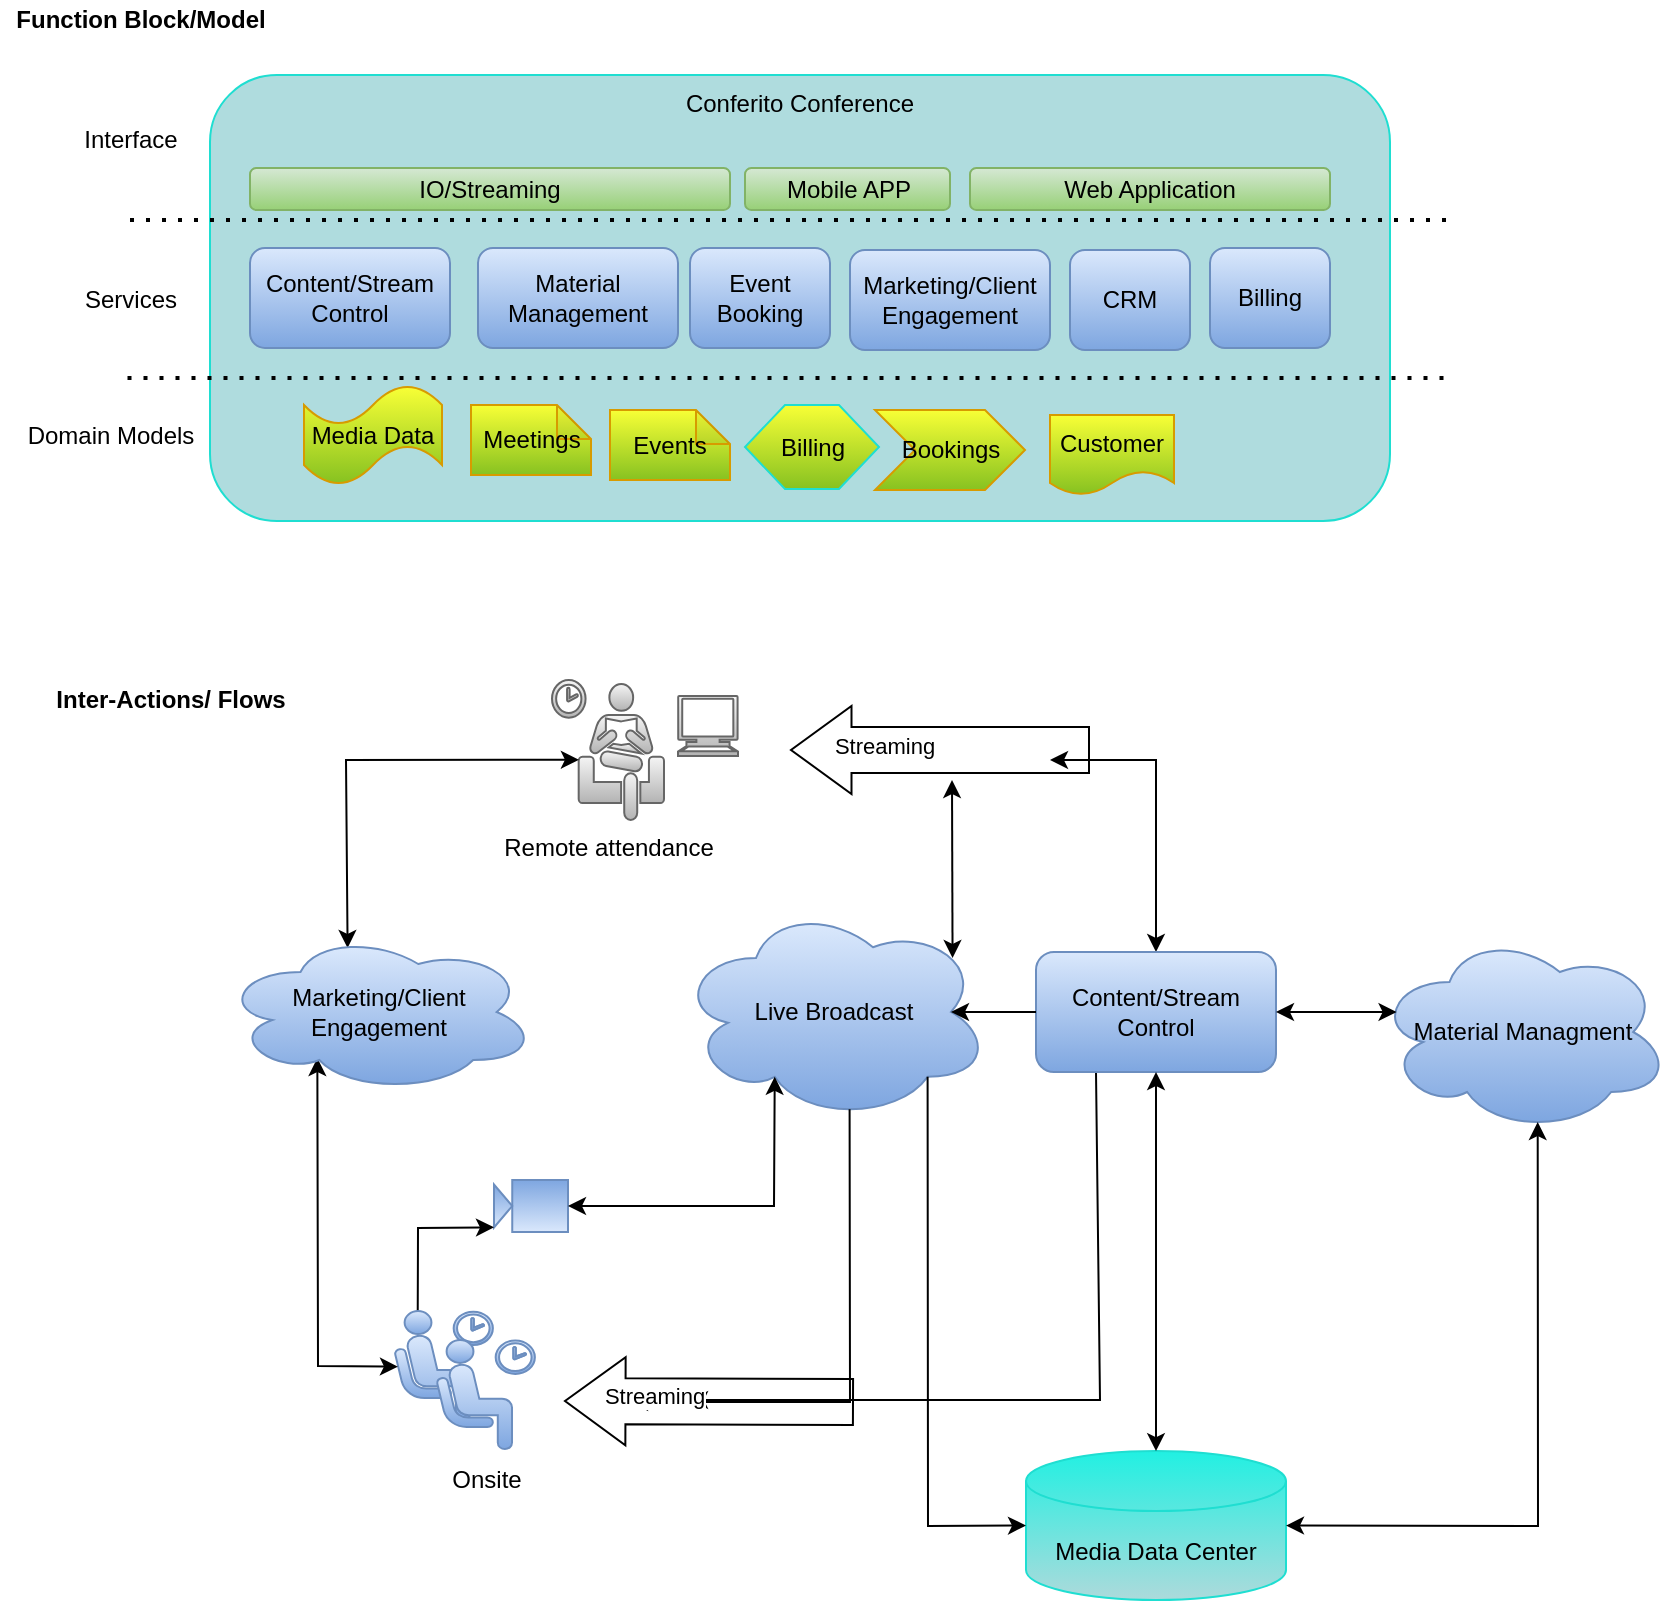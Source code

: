 <mxfile version="16.4.5" type="github">
  <diagram name="Page-1" id="3e8102d1-ef87-2e61-34e1-82d9a586fe2e">
    <mxGraphModel dx="2092" dy="660" grid="1" gridSize="10" guides="1" tooltips="1" connect="1" arrows="1" fold="1" page="1" pageScale="1" pageWidth="1169" pageHeight="827" background="none" math="0" shadow="0">
      <root>
        <mxCell id="0" />
        <mxCell id="1" parent="0" />
        <mxCell id="70666756c84bb93c-9" value="Digital&lt;div&gt;Development&lt;/div&gt;" style="shadow=0;dashed=0;html=1;strokeColor=none;fillColor=#ffffff;labelPosition=center;verticalLabelPosition=bottom;verticalAlign=top;shape=mxgraph.office.servers.on_premises_server;rounded=0;comic=0;fontFamily=Verdana;fontSize=14;fontColor=#FFFFFF;" parent="1" vertex="1">
          <mxGeometry x="-594" y="126" width="44" height="58" as="geometry" />
        </mxCell>
        <mxCell id="NWi8stcRYAT5q37b9TVu-14" value="Conferito Conference" style="rounded=1;whiteSpace=wrap;html=1;labelBackgroundColor=none;strokeColor=#1FDED1;fillColor=#AFDCDE;verticalAlign=top;" vertex="1" parent="1">
          <mxGeometry x="-1060" y="47.5" width="590" height="223" as="geometry" />
        </mxCell>
        <mxCell id="NWi8stcRYAT5q37b9TVu-5" value="Content/Stream Control" style="rounded=1;whiteSpace=wrap;html=1;labelBackgroundColor=none;fillColor=#dae8fc;gradientColor=#7ea6e0;strokeColor=#6c8ebf;" vertex="1" parent="1">
          <mxGeometry x="-1040" y="134" width="100" height="50" as="geometry" />
        </mxCell>
        <mxCell id="NWi8stcRYAT5q37b9TVu-15" value="Event Booking" style="rounded=1;whiteSpace=wrap;html=1;labelBackgroundColor=none;fillColor=#dae8fc;gradientColor=#7ea6e0;strokeColor=#6c8ebf;" vertex="1" parent="1">
          <mxGeometry x="-820" y="134" width="70" height="50" as="geometry" />
        </mxCell>
        <mxCell id="NWi8stcRYAT5q37b9TVu-16" value="Material Management" style="rounded=1;whiteSpace=wrap;html=1;labelBackgroundColor=none;fillColor=#dae8fc;gradientColor=#7ea6e0;strokeColor=#6c8ebf;" vertex="1" parent="1">
          <mxGeometry x="-926" y="134" width="100" height="50" as="geometry" />
        </mxCell>
        <mxCell id="NWi8stcRYAT5q37b9TVu-17" value="Marketing/Client Engagement" style="rounded=1;whiteSpace=wrap;html=1;labelBackgroundColor=none;fillColor=#dae8fc;gradientColor=#7ea6e0;strokeColor=#6c8ebf;" vertex="1" parent="1">
          <mxGeometry x="-740" y="135" width="100" height="50" as="geometry" />
        </mxCell>
        <mxCell id="NWi8stcRYAT5q37b9TVu-20" value="Remote attendance" style="shape=mxgraph.signs.people.waiting_room_2;html=1;pointerEvents=1;fillColor=#f5f5f5;strokeColor=#666666;verticalLabelPosition=bottom;verticalAlign=top;align=center;sketch=0;labelBackgroundColor=none;gradientColor=#b3b3b3;" vertex="1" parent="1">
          <mxGeometry x="-889" y="350" width="56" height="70" as="geometry" />
        </mxCell>
        <mxCell id="NWi8stcRYAT5q37b9TVu-26" value="" style="shape=mxgraph.signs.tech.video_camera;html=1;pointerEvents=1;fillColor=#dae8fc;strokeColor=#6c8ebf;verticalLabelPosition=bottom;verticalAlign=top;align=center;sketch=0;labelBackgroundColor=none;gradientColor=#7ea6e0;rotation=-180;" vertex="1" parent="1">
          <mxGeometry x="-918" y="600" width="37" height="26" as="geometry" />
        </mxCell>
        <mxCell id="NWi8stcRYAT5q37b9TVu-27" value="Live Broadcast" style="ellipse;shape=cloud;whiteSpace=wrap;html=1;labelBackgroundColor=none;strokeColor=#6c8ebf;fillColor=#dae8fc;gradientColor=#7ea6e0;" vertex="1" parent="1">
          <mxGeometry x="-826" y="462" width="156" height="108" as="geometry" />
        </mxCell>
        <mxCell id="NWi8stcRYAT5q37b9TVu-30" value="" style="endArrow=classic;startArrow=classic;html=1;rounded=0;exitX=0.88;exitY=0.25;exitDx=0;exitDy=0;exitPerimeter=0;" edge="1" parent="1" source="NWi8stcRYAT5q37b9TVu-27">
          <mxGeometry width="50" height="50" relative="1" as="geometry">
            <mxPoint x="-620" y="600" as="sourcePoint" />
            <mxPoint x="-689" y="400" as="targetPoint" />
          </mxGeometry>
        </mxCell>
        <mxCell id="NWi8stcRYAT5q37b9TVu-34" value="" style="endArrow=classic;html=1;rounded=0;exitX=0.24;exitY=0;exitDx=0;exitDy=0;exitPerimeter=0;entryX=1;entryY=0.09;entryDx=0;entryDy=0;entryPerimeter=0;" edge="1" parent="1" source="NWi8stcRYAT5q37b9TVu-21" target="NWi8stcRYAT5q37b9TVu-26">
          <mxGeometry width="50" height="50" relative="1" as="geometry">
            <mxPoint x="-1098" y="580" as="sourcePoint" />
            <mxPoint x="-946" y="620" as="targetPoint" />
            <Array as="points">
              <mxPoint x="-956" y="624" />
            </Array>
          </mxGeometry>
        </mxCell>
        <mxCell id="NWi8stcRYAT5q37b9TVu-35" value="" style="group" vertex="1" connectable="0" parent="1">
          <mxGeometry x="-968" y="665.56" width="70.45" height="70" as="geometry" />
        </mxCell>
        <mxCell id="NWi8stcRYAT5q37b9TVu-23" value="" style="group" vertex="1" connectable="0" parent="NWi8stcRYAT5q37b9TVu-35">
          <mxGeometry width="70" height="70" as="geometry" />
        </mxCell>
        <mxCell id="NWi8stcRYAT5q37b9TVu-21" value="" style="shape=mxgraph.signs.people.waiting_room_1;html=1;pointerEvents=1;fillColor=#dae8fc;strokeColor=#6c8ebf;verticalLabelPosition=bottom;verticalAlign=top;align=center;sketch=0;labelBackgroundColor=none;gradientColor=#7ea6e0;" vertex="1" parent="NWi8stcRYAT5q37b9TVu-23">
          <mxGeometry width="49.45" height="55.556" as="geometry" />
        </mxCell>
        <mxCell id="NWi8stcRYAT5q37b9TVu-22" value="Onsite" style="shape=mxgraph.signs.people.waiting_room_1;html=1;pointerEvents=1;fillColor=#dae8fc;strokeColor=#6c8ebf;verticalLabelPosition=bottom;verticalAlign=top;align=center;sketch=0;labelBackgroundColor=none;gradientColor=#7ea6e0;" vertex="1" parent="NWi8stcRYAT5q37b9TVu-35">
          <mxGeometry x="21.0" y="14.444" width="49.45" height="55.556" as="geometry" />
        </mxCell>
        <mxCell id="NWi8stcRYAT5q37b9TVu-37" value="" style="endArrow=classic;html=1;rounded=0;exitX=0.55;exitY=0.95;exitDx=0;exitDy=0;exitPerimeter=0;" edge="1" parent="1" source="NWi8stcRYAT5q37b9TVu-27">
          <mxGeometry width="50" height="50" relative="1" as="geometry">
            <mxPoint x="-810" y="730" as="sourcePoint" />
            <mxPoint x="-850" y="711" as="targetPoint" />
            <Array as="points">
              <mxPoint x="-740" y="711" />
            </Array>
          </mxGeometry>
        </mxCell>
        <mxCell id="NWi8stcRYAT5q37b9TVu-39" value="&lt;span&gt;Material Managment&lt;/span&gt;" style="ellipse;shape=cloud;whiteSpace=wrap;html=1;labelBackgroundColor=none;strokeColor=#6c8ebf;fillColor=#dae8fc;gradientColor=#7ea6e0;" vertex="1" parent="1">
          <mxGeometry x="-477" y="476" width="147" height="100" as="geometry" />
        </mxCell>
        <mxCell id="NWi8stcRYAT5q37b9TVu-41" value="" style="endArrow=classic;html=1;rounded=0;exitX=0.25;exitY=1;exitDx=0;exitDy=0;" edge="1" parent="1" source="NWi8stcRYAT5q37b9TVu-56">
          <mxGeometry width="50" height="50" relative="1" as="geometry">
            <mxPoint x="-577" y="610" as="sourcePoint" />
            <mxPoint x="-820" y="710" as="targetPoint" />
            <Array as="points">
              <mxPoint x="-615" y="710" />
            </Array>
          </mxGeometry>
        </mxCell>
        <mxCell id="NWi8stcRYAT5q37b9TVu-43" value="" style="endArrow=classic;startArrow=classic;html=1;rounded=0;entryX=0.24;entryY=0.57;entryDx=0;entryDy=0;entryPerimeter=0;exitX=0.4;exitY=0.1;exitDx=0;exitDy=0;exitPerimeter=0;startFill=1;" edge="1" parent="1" source="NWi8stcRYAT5q37b9TVu-42" target="NWi8stcRYAT5q37b9TVu-20">
          <mxGeometry width="50" height="50" relative="1" as="geometry">
            <mxPoint x="-992" y="440" as="sourcePoint" />
            <mxPoint x="-838" y="450" as="targetPoint" />
            <Array as="points">
              <mxPoint x="-992" y="390" />
            </Array>
          </mxGeometry>
        </mxCell>
        <mxCell id="NWi8stcRYAT5q37b9TVu-44" value="" style="endArrow=classic;startArrow=classic;html=1;rounded=0;entryX=0.31;entryY=0.8;entryDx=0;entryDy=0;entryPerimeter=0;exitX=0.04;exitY=0.5;exitDx=0;exitDy=0;exitPerimeter=0;" edge="1" parent="1" source="NWi8stcRYAT5q37b9TVu-21">
          <mxGeometry width="50" height="50" relative="1" as="geometry">
            <mxPoint x="-1108" y="570" as="sourcePoint" />
            <mxPoint x="-1006.33" y="539" as="targetPoint" />
            <Array as="points">
              <mxPoint x="-1006" y="693" />
            </Array>
          </mxGeometry>
        </mxCell>
        <mxCell id="NWi8stcRYAT5q37b9TVu-46" value="" style="shape=flexArrow;endArrow=classic;html=1;rounded=0;width=23;endSize=9.75;" edge="1" parent="1">
          <mxGeometry width="50" height="50" relative="1" as="geometry">
            <mxPoint x="-620" y="385" as="sourcePoint" />
            <mxPoint x="-770" y="385" as="targetPoint" />
          </mxGeometry>
        </mxCell>
        <mxCell id="NWi8stcRYAT5q37b9TVu-52" value="Streaming" style="edgeLabel;html=1;align=center;verticalAlign=middle;resizable=0;points=[];" vertex="1" connectable="0" parent="NWi8stcRYAT5q37b9TVu-46">
          <mxGeometry x="0.373" y="-2" relative="1" as="geometry">
            <mxPoint as="offset" />
          </mxGeometry>
        </mxCell>
        <mxCell id="NWi8stcRYAT5q37b9TVu-47" value="" style="endArrow=classic;startArrow=classic;html=1;rounded=0;exitX=0.5;exitY=0;exitDx=0;exitDy=0;" edge="1" parent="1" source="NWi8stcRYAT5q37b9TVu-56">
          <mxGeometry width="50" height="50" relative="1" as="geometry">
            <mxPoint x="-580" y="500" as="sourcePoint" />
            <mxPoint x="-640" y="390" as="targetPoint" />
            <Array as="points">
              <mxPoint x="-587" y="390" />
            </Array>
          </mxGeometry>
        </mxCell>
        <mxCell id="NWi8stcRYAT5q37b9TVu-48" value="" style="shape=mxgraph.signs.tech.computer;html=1;pointerEvents=1;fillColor=#f5f5f5;strokeColor=#666666;verticalLabelPosition=bottom;verticalAlign=top;align=center;sketch=0;labelBackgroundColor=none;gradientColor=#b3b3b3;" vertex="1" parent="1">
          <mxGeometry x="-826" y="358" width="30" height="30" as="geometry" />
        </mxCell>
        <mxCell id="NWi8stcRYAT5q37b9TVu-50" value="" style="shape=flexArrow;endArrow=classic;html=1;rounded=0;width=23;endSize=9.75;" edge="1" parent="1">
          <mxGeometry width="50" height="50" relative="1" as="geometry">
            <mxPoint x="-738" y="711" as="sourcePoint" />
            <mxPoint x="-883" y="710.5" as="targetPoint" />
          </mxGeometry>
        </mxCell>
        <mxCell id="NWi8stcRYAT5q37b9TVu-51" value="Streaming" style="edgeLabel;html=1;align=center;verticalAlign=middle;resizable=0;points=[];" vertex="1" connectable="0" parent="NWi8stcRYAT5q37b9TVu-50">
          <mxGeometry x="0.144" y="12" relative="1" as="geometry">
            <mxPoint x="-17" y="-15" as="offset" />
          </mxGeometry>
        </mxCell>
        <mxCell id="NWi8stcRYAT5q37b9TVu-56" value="&lt;span&gt;Content/Stream Control&lt;/span&gt;" style="rounded=1;whiteSpace=wrap;html=1;labelBackgroundColor=none;strokeColor=#6c8ebf;fillColor=#dae8fc;gradientColor=#7ea6e0;" vertex="1" parent="1">
          <mxGeometry x="-647" y="486" width="120" height="60" as="geometry" />
        </mxCell>
        <mxCell id="NWi8stcRYAT5q37b9TVu-57" value="" style="endArrow=classic;html=1;rounded=0;entryX=0.875;entryY=0.5;entryDx=0;entryDy=0;entryPerimeter=0;exitX=0;exitY=0.5;exitDx=0;exitDy=0;" edge="1" parent="1" source="NWi8stcRYAT5q37b9TVu-56" target="NWi8stcRYAT5q37b9TVu-27">
          <mxGeometry width="50" height="50" relative="1" as="geometry">
            <mxPoint x="-657" y="530" as="sourcePoint" />
            <mxPoint x="-607" y="480" as="targetPoint" />
          </mxGeometry>
        </mxCell>
        <mxCell id="NWi8stcRYAT5q37b9TVu-58" value="" style="endArrow=classic;startArrow=classic;html=1;rounded=0;entryX=0.07;entryY=0.4;entryDx=0;entryDy=0;entryPerimeter=0;exitX=1;exitY=0.5;exitDx=0;exitDy=0;" edge="1" parent="1" source="NWi8stcRYAT5q37b9TVu-56" target="NWi8stcRYAT5q37b9TVu-39">
          <mxGeometry width="50" height="50" relative="1" as="geometry">
            <mxPoint x="-517" y="630" as="sourcePoint" />
            <mxPoint x="-467" y="580" as="targetPoint" />
          </mxGeometry>
        </mxCell>
        <mxCell id="NWi8stcRYAT5q37b9TVu-59" value="Media Data Center" style="shape=cylinder3;whiteSpace=wrap;html=1;boundedLbl=1;backgroundOutline=1;size=15;labelBackgroundColor=none;strokeColor=#1FDED1;fillColor=#21F0E2;gradientColor=#ADDADB;" vertex="1" parent="1">
          <mxGeometry x="-652" y="735.56" width="130" height="74.44" as="geometry" />
        </mxCell>
        <mxCell id="NWi8stcRYAT5q37b9TVu-61" value="" style="endArrow=classic;startArrow=classic;html=1;rounded=0;entryX=0.55;entryY=0.95;entryDx=0;entryDy=0;entryPerimeter=0;exitX=1;exitY=0.5;exitDx=0;exitDy=0;exitPerimeter=0;" edge="1" parent="1" source="NWi8stcRYAT5q37b9TVu-59" target="NWi8stcRYAT5q37b9TVu-39">
          <mxGeometry width="50" height="50" relative="1" as="geometry">
            <mxPoint x="-797" y="610" as="sourcePoint" />
            <mxPoint x="-747" y="560" as="targetPoint" />
            <Array as="points">
              <mxPoint x="-396" y="773" />
            </Array>
          </mxGeometry>
        </mxCell>
        <mxCell id="NWi8stcRYAT5q37b9TVu-62" value="" style="endArrow=classic;startArrow=classic;html=1;rounded=0;entryX=0.5;entryY=1;entryDx=0;entryDy=0;" edge="1" parent="1" source="NWi8stcRYAT5q37b9TVu-59" target="NWi8stcRYAT5q37b9TVu-56">
          <mxGeometry width="50" height="50" relative="1" as="geometry">
            <mxPoint x="-537" y="700" as="sourcePoint" />
            <mxPoint x="-487" y="650" as="targetPoint" />
          </mxGeometry>
        </mxCell>
        <mxCell id="NWi8stcRYAT5q37b9TVu-63" value="" style="endArrow=classic;html=1;rounded=0;exitX=0.8;exitY=0.8;exitDx=0;exitDy=0;exitPerimeter=0;entryX=0;entryY=0.5;entryDx=0;entryDy=0;entryPerimeter=0;" edge="1" parent="1" source="NWi8stcRYAT5q37b9TVu-27" target="NWi8stcRYAT5q37b9TVu-59">
          <mxGeometry width="50" height="50" relative="1" as="geometry">
            <mxPoint x="-697" y="700" as="sourcePoint" />
            <mxPoint x="-647" y="650" as="targetPoint" />
            <Array as="points">
              <mxPoint x="-701" y="773" />
            </Array>
          </mxGeometry>
        </mxCell>
        <mxCell id="NWi8stcRYAT5q37b9TVu-64" value="" style="endArrow=classic;startArrow=classic;html=1;rounded=0;exitX=0;exitY=0.5;exitDx=0;exitDy=0;exitPerimeter=0;entryX=0.31;entryY=0.8;entryDx=0;entryDy=0;entryPerimeter=0;" edge="1" parent="1" source="NWi8stcRYAT5q37b9TVu-26" target="NWi8stcRYAT5q37b9TVu-27">
          <mxGeometry width="50" height="50" relative="1" as="geometry">
            <mxPoint x="-845" y="650" as="sourcePoint" />
            <mxPoint x="-795" y="600" as="targetPoint" />
            <Array as="points">
              <mxPoint x="-778" y="613" />
            </Array>
          </mxGeometry>
        </mxCell>
        <mxCell id="NWi8stcRYAT5q37b9TVu-65" value="CRM" style="rounded=1;whiteSpace=wrap;html=1;labelBackgroundColor=none;fillColor=#dae8fc;gradientColor=#7ea6e0;strokeColor=#6c8ebf;" vertex="1" parent="1">
          <mxGeometry x="-630" y="135" width="60" height="50" as="geometry" />
        </mxCell>
        <mxCell id="NWi8stcRYAT5q37b9TVu-66" value="Customer" style="shape=document;whiteSpace=wrap;html=1;boundedLbl=1;labelBackgroundColor=none;strokeColor=#d79b00;fillColor=#F8FF36;gradientColor=#87C221;" vertex="1" parent="1">
          <mxGeometry x="-640" y="217.5" width="62" height="40" as="geometry" />
        </mxCell>
        <mxCell id="NWi8stcRYAT5q37b9TVu-67" value="Media Data" style="shape=tape;whiteSpace=wrap;html=1;labelBackgroundColor=none;strokeColor=#d79b00;fillColor=#F8FF36;gradientColor=#87C221;" vertex="1" parent="1">
          <mxGeometry x="-1013" y="202.5" width="69" height="50" as="geometry" />
        </mxCell>
        <mxCell id="NWi8stcRYAT5q37b9TVu-68" value="Events" style="shape=note;whiteSpace=wrap;html=1;backgroundOutline=1;darkOpacity=0.05;labelBackgroundColor=none;strokeColor=#d79b00;fillColor=#F8FF36;gradientColor=#87C221;size=17;" vertex="1" parent="1">
          <mxGeometry x="-860" y="215" width="60" height="35" as="geometry" />
        </mxCell>
        <mxCell id="NWi8stcRYAT5q37b9TVu-69" value="Meetings" style="shape=note;whiteSpace=wrap;html=1;backgroundOutline=1;darkOpacity=0.05;labelBackgroundColor=none;strokeColor=#d79b00;fillColor=#F8FF36;gradientColor=#87C221;size=17;" vertex="1" parent="1">
          <mxGeometry x="-929.5" y="212.5" width="60" height="35" as="geometry" />
        </mxCell>
        <mxCell id="NWi8stcRYAT5q37b9TVu-70" value="Bookings" style="shape=step;perimeter=stepPerimeter;whiteSpace=wrap;html=1;fixedSize=1;labelBackgroundColor=none;strokeColor=#d79b00;fillColor=#F8FF36;gradientColor=#87C221;" vertex="1" parent="1">
          <mxGeometry x="-727.5" y="215" width="75" height="40" as="geometry" />
        </mxCell>
        <mxCell id="NWi8stcRYAT5q37b9TVu-71" value="IO/Streaming" style="rounded=1;whiteSpace=wrap;html=1;labelBackgroundColor=none;fillColor=#d5e8d4;gradientColor=#97d077;strokeColor=#82b366;" vertex="1" parent="1">
          <mxGeometry x="-1040" y="94" width="240" height="21" as="geometry" />
        </mxCell>
        <mxCell id="NWi8stcRYAT5q37b9TVu-72" value="Mobile APP" style="rounded=1;whiteSpace=wrap;html=1;labelBackgroundColor=none;fillColor=#d5e8d4;gradientColor=#97d077;strokeColor=#82b366;" vertex="1" parent="1">
          <mxGeometry x="-792.5" y="94" width="102.5" height="21" as="geometry" />
        </mxCell>
        <mxCell id="NWi8stcRYAT5q37b9TVu-73" value="Web Application" style="rounded=1;whiteSpace=wrap;html=1;labelBackgroundColor=none;fillColor=#d5e8d4;gradientColor=#97d077;strokeColor=#82b366;" vertex="1" parent="1">
          <mxGeometry x="-680" y="94" width="180" height="21" as="geometry" />
        </mxCell>
        <mxCell id="NWi8stcRYAT5q37b9TVu-42" value="&lt;span&gt;Marketing/Client Engagement&lt;/span&gt;" style="ellipse;shape=cloud;whiteSpace=wrap;html=1;labelBackgroundColor=none;strokeColor=#6c8ebf;fillColor=#dae8fc;gradientColor=#7ea6e0;" vertex="1" parent="1">
          <mxGeometry x="-1054" y="476" width="157" height="80" as="geometry" />
        </mxCell>
        <mxCell id="NWi8stcRYAT5q37b9TVu-76" value="" style="endArrow=none;dashed=1;html=1;dashPattern=1 3;strokeWidth=2;rounded=0;" edge="1" parent="1">
          <mxGeometry width="50" height="50" relative="1" as="geometry">
            <mxPoint x="-1100" y="120" as="sourcePoint" />
            <mxPoint x="-440" y="120" as="targetPoint" />
          </mxGeometry>
        </mxCell>
        <mxCell id="NWi8stcRYAT5q37b9TVu-77" value="" style="endArrow=none;dashed=1;html=1;dashPattern=1 3;strokeWidth=2;rounded=0;" edge="1" parent="1">
          <mxGeometry width="50" height="50" relative="1" as="geometry">
            <mxPoint x="-1101.25" y="199" as="sourcePoint" />
            <mxPoint x="-440" y="199" as="targetPoint" />
          </mxGeometry>
        </mxCell>
        <mxCell id="NWi8stcRYAT5q37b9TVu-78" value="Interface" style="text;html=1;align=center;verticalAlign=middle;resizable=0;points=[];autosize=1;strokeColor=none;fillColor=none;" vertex="1" parent="1">
          <mxGeometry x="-1130" y="70" width="60" height="20" as="geometry" />
        </mxCell>
        <mxCell id="NWi8stcRYAT5q37b9TVu-79" value="Services" style="text;html=1;align=center;verticalAlign=middle;resizable=0;points=[];autosize=1;strokeColor=none;fillColor=none;" vertex="1" parent="1">
          <mxGeometry x="-1130" y="150" width="60" height="20" as="geometry" />
        </mxCell>
        <mxCell id="NWi8stcRYAT5q37b9TVu-80" value="Domain Models" style="text;html=1;align=center;verticalAlign=middle;resizable=0;points=[];autosize=1;strokeColor=none;fillColor=none;" vertex="1" parent="1">
          <mxGeometry x="-1160" y="217.5" width="100" height="20" as="geometry" />
        </mxCell>
        <mxCell id="NWi8stcRYAT5q37b9TVu-81" value="&lt;b&gt;Inter-Actions/ Flows&lt;/b&gt;" style="text;html=1;align=center;verticalAlign=middle;resizable=0;points=[];autosize=1;strokeColor=none;fillColor=none;" vertex="1" parent="1">
          <mxGeometry x="-1145" y="350" width="130" height="20" as="geometry" />
        </mxCell>
        <mxCell id="NWi8stcRYAT5q37b9TVu-82" value="&lt;b&gt;Function Block/Model&lt;/b&gt;" style="text;html=1;align=center;verticalAlign=middle;resizable=0;points=[];autosize=1;strokeColor=none;fillColor=none;" vertex="1" parent="1">
          <mxGeometry x="-1165" y="10" width="140" height="20" as="geometry" />
        </mxCell>
        <mxCell id="NWi8stcRYAT5q37b9TVu-83" value="Billing" style="rounded=1;whiteSpace=wrap;html=1;labelBackgroundColor=none;fillColor=#dae8fc;gradientColor=#7ea6e0;strokeColor=#6c8ebf;" vertex="1" parent="1">
          <mxGeometry x="-560" y="134" width="60" height="50" as="geometry" />
        </mxCell>
        <mxCell id="NWi8stcRYAT5q37b9TVu-86" value="Billing" style="shape=hexagon;perimeter=hexagonPerimeter2;whiteSpace=wrap;html=1;fixedSize=1;labelBackgroundColor=none;strokeColor=#1FDED1;fillColor=#F8FF36;gradientColor=#87C221;" vertex="1" parent="1">
          <mxGeometry x="-792.5" y="212.5" width="67" height="42" as="geometry" />
        </mxCell>
      </root>
    </mxGraphModel>
  </diagram>
</mxfile>

